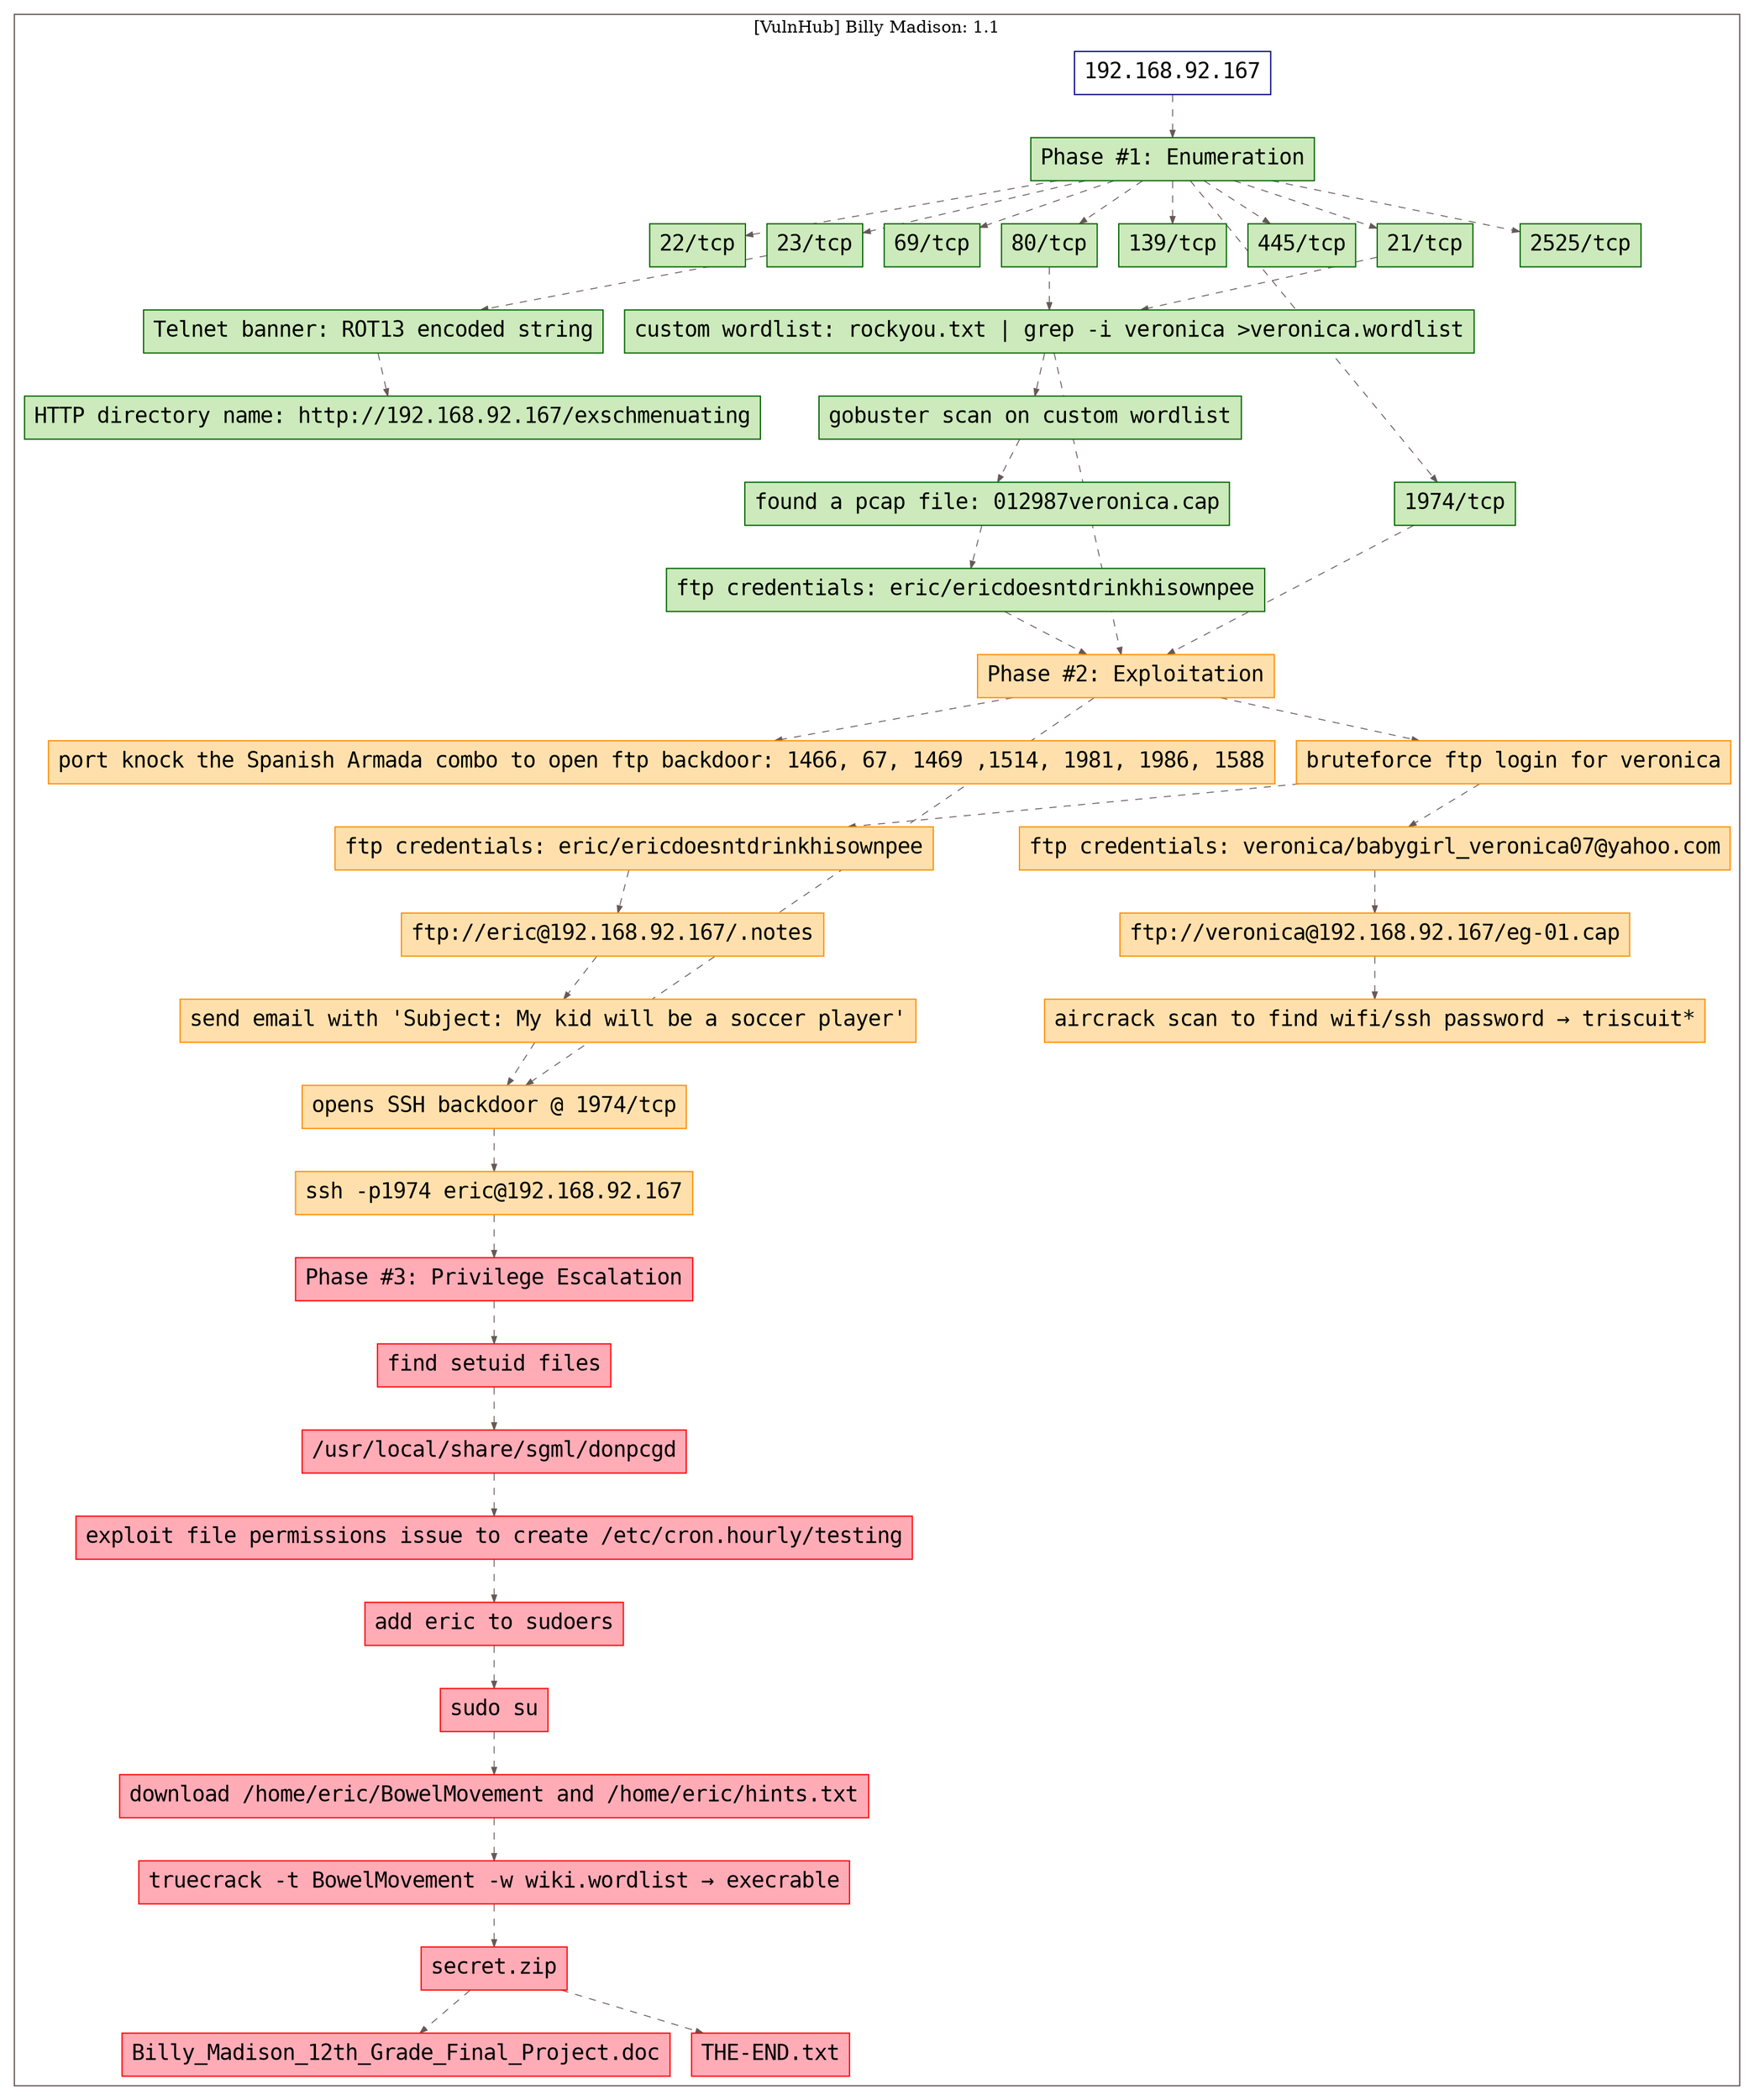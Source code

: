 digraph G {
  #rankdir=LR;
  nodesdictep=1.0; splines="line"; K=0.6; overlap=scale; fixedsize=true; resolution=72; bgcolor="#ffffff"; outputorder="edgesfirst";
  node [fontname="courier" fontsize=18 shape=box width=0.25 fillcolor="white" style="filled,solid"];
  edge [style=dashed color="#665957" penwidth=0.75 arrowsize=0.6];

  0[label="192.168.92.167" color="navyblue" fillcolor="#ffffff" tooltip="[VulnHub] Billy Madison: 1.1"];
  10[label="ftp://eric@192.168.92.167/.notes" color="darkorange" fillcolor="#ffe0ac" tooltip="Phase #2:Exploitation"];
  11[label="send email with 'Subject: My kid will be a soccer player'" color="darkorange" fillcolor="#ffe0ac" tooltip="Phase #2:Exploitation"];
  12[label="opens SSH backdoor @ 1974/tcp" color="darkorange" fillcolor="#ffe0ac" tooltip="Phase #2:Exploitation"];
  13[label="22/tcp" color="darkgreen" fillcolor="#cceabb" tooltip="Phase #1:Enumeration"];
  14[label="23/tcp" color="darkgreen" fillcolor="#cceabb" tooltip="Phase #1:Enumeration"];
  15[label="Telnet banner: ROT13 encoded string" color="darkgreen" fillcolor="#cceabb" tooltip="Phase #1:Enumeration"];
  16[label="HTTP directory name: http://192.168.92.167/exschmenuating" color="darkgreen" fillcolor="#cceabb" tooltip="Phase #1:Enumeration"];
  17[label="69/tcp" color="darkgreen" fillcolor="#cceabb" tooltip="Phase #1:Enumeration"];
  18[label="80/tcp" color="darkgreen" fillcolor="#cceabb" tooltip="Phase #1:Enumeration"];
  19[label="gobuster scan on custom wordlist" color="darkgreen" fillcolor="#cceabb" tooltip="Phase #1:Enumeration"];
  1[label="Phase #1: Enumeration" color="darkgreen" fillcolor="#cceabb" tooltip="Phase #1:Enumeration"];
  20[label="found a pcap file: 012987veronica.cap" color="darkgreen" fillcolor="#cceabb" tooltip="Phase #1:Enumeration"];
  21[label="ftp credentials: eric/ericdoesntdrinkhisownpee" color="darkgreen" fillcolor="#cceabb" tooltip="Phase #1:Enumeration"];
  22[label="port knock the Spanish Armada combo to open ftp backdoor: 1466, 67, 1469 ,1514, 1981, 1986, 1588" color="darkorange" fillcolor="#ffe0ac" tooltip="Phase #2:Exploitation"];
  23[label="139/tcp" color="darkgreen" fillcolor="#cceabb" tooltip="Phase #1:Enumeration"];
  24[label="445/tcp" color="darkgreen" fillcolor="#cceabb" tooltip="Phase #1:Enumeration"];
  25[label="1974/tcp" color="darkgreen" fillcolor="#cceabb" tooltip="Phase #1:Enumeration"];
  26[label="ssh -p1974 eric@192.168.92.167" color="darkorange" fillcolor="#ffe0ac" tooltip="Phase #2:Exploitation"];
  27[label="Phase #3: Privilege Escalation" color="red" fillcolor="#ffacb7" tooltip="Phase #3:Privilege Escalation"];
  28[label="find setuid files" color="red" fillcolor="#ffacb7" tooltip="Phase #3:Privilege Escalation"];
  29[label="/usr/local/share/sgml/donpcgd" color="red" fillcolor="#ffacb7" tooltip="Phase #3:Privilege Escalation"];
  2[label="21/tcp" color="darkgreen" fillcolor="#cceabb" tooltip="Phase #1:Enumeration"];
  30[label="exploit file permissions issue to create /etc/cron.hourly/testing" color="red" fillcolor="#ffacb7" tooltip="Phase #3:Privilege Escalation"];
  31[label="add eric to sudoers" color="red" fillcolor="#ffacb7" tooltip="Phase #3:Privilege Escalation"];
  32[label="sudo su" color="red" fillcolor="#ffacb7" tooltip="Phase #3:Privilege Escalation"];
  33[label="download /home/eric/BowelMovement and /home/eric/hints.txt" color="red" fillcolor="#ffacb7" tooltip="Phase #3:Privilege Escalation"];
  34[label="truecrack -t BowelMovement -w wiki.wordlist → execrable" color="red" fillcolor="#ffacb7" tooltip="Phase #3:Privilege Escalation"];
  35[label="secret.zip" color="red" fillcolor="#ffacb7" tooltip="Phase #3:Privilege Escalation"];
  36[label="Billy_Madison_12th_Grade_Final_Project.doc" color="red" fillcolor="#ffacb7" tooltip="Phase #3:Privilege Escalation"];
  37[label="THE-END.txt" color="red" fillcolor="#ffacb7" tooltip="Phase #3:Privilege Escalation"];
  38[label="2525/tcp" color="darkgreen" fillcolor="#cceabb" tooltip="Phase #1:Enumeration"];
  3[label="custom wordlist: rockyou.txt | grep -i veronica >veronica.wordlist" color="darkgreen" fillcolor="#cceabb" tooltip="Phase #1:Enumeration"];
  4[label="Phase #2: Exploitation" color="darkorange" fillcolor="#ffe0ac" tooltip="Phase #2:Exploitation"];
  5[label="bruteforce ftp login for veronica" color="darkorange" fillcolor="#ffe0ac" tooltip="Phase #2:Exploitation"];
  6[label="ftp credentials: veronica/babygirl_veronica07@yahoo.com" color="darkorange" fillcolor="#ffe0ac" tooltip="Phase #2:Exploitation"];
  7[label="ftp://veronica@192.168.92.167/eg-01.cap" color="darkorange" fillcolor="#ffe0ac" tooltip="Phase #2:Exploitation"];
  8[label="aircrack scan to find wifi/ssh password → triscuit*" color="darkorange" fillcolor="#ffe0ac" tooltip="Phase #2:Exploitation"];
  9[label="ftp credentials: eric/ericdoesntdrinkhisownpee" color="darkorange" fillcolor="#ffe0ac" tooltip="Phase #2:Exploitation"];

  subgraph cluster_0 {
    node [style="filled,solid"];
    label = "[VulnHub] Billy Madison: 1.1";
    color = "#665957";
    0 -> 1 [color="#665957"];
    1 -> 13 [color="#665957"];
    1 -> 14 [color="#665957"];
    1 -> 17 [color="#665957"];
    1 -> 18 [color="#665957"];
    1 -> 2 [color="#665957"];
    1 -> 23 [color="#665957"];
    1 -> 24 [color="#665957"];
    1 -> 25 [color="#665957"];
    1 -> 38 [color="#665957"];
    10 -> 11 [color="#665957"];
    11 -> 12 [color="#665957"];
    12 -> 26 [color="#665957"];
    14 -> 15 [color="#665957"];
    15 -> 16 [color="#665957"];
    18 -> 3 [color="#665957"];
    19 -> 20 [color="#665957"];
    2 -> 3 [color="#665957"];
    20 -> 21 [color="#665957"];
    21 -> 4 [color="#665957"];
    25 -> 4 [color="#665957"];
    26 -> 27 [color="#665957"];
    27 -> 28 [color="#665957"];
    28 -> 29 [color="#665957"];
    29 -> 30 [color="#665957"];
    3 -> 19 [color="#665957"];
    3 -> 4 [color="#665957"];
    30 -> 31 [color="#665957"];
    31 -> 32 [color="#665957"];
    32 -> 33 [color="#665957"];
    33 -> 34 [color="#665957"];
    34 -> 35 [color="#665957"];
    35 -> 36 [color="#665957"];
    35 -> 37 [color="#665957"];
    4 -> 12 [color="#665957"];
    4 -> 22 [color="#665957"];
    4 -> 5 [color="#665957"];
    5 -> 6 [color="#665957"];
    5 -> 9 [color="#665957"];
    6 -> 7 [color="#665957"];
    7 -> 8 [color="#665957"];
    9 -> 10 [color="#665957"];
  }
}
